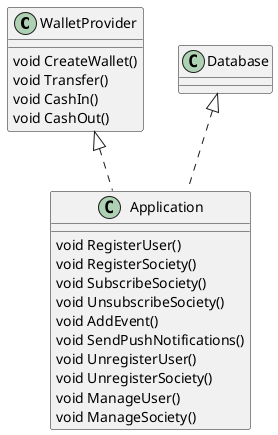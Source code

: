 @startuml

class WalletProvider {
    void CreateWallet()
    void Transfer()
    void CashIn()
    void CashOut()
}
class Database {
}
class Application {
    void RegisterUser()
    void RegisterSociety()
    void SubscribeSociety()
    void UnsubscribeSociety()
    void AddEvent()
    void SendPushNotifications()
    void UnregisterUser()
    void UnregisterSociety()
    void ManageUser()
    void ManageSociety()
}

WalletProvider <|.. Application
Database <|.. Application

@enduml
